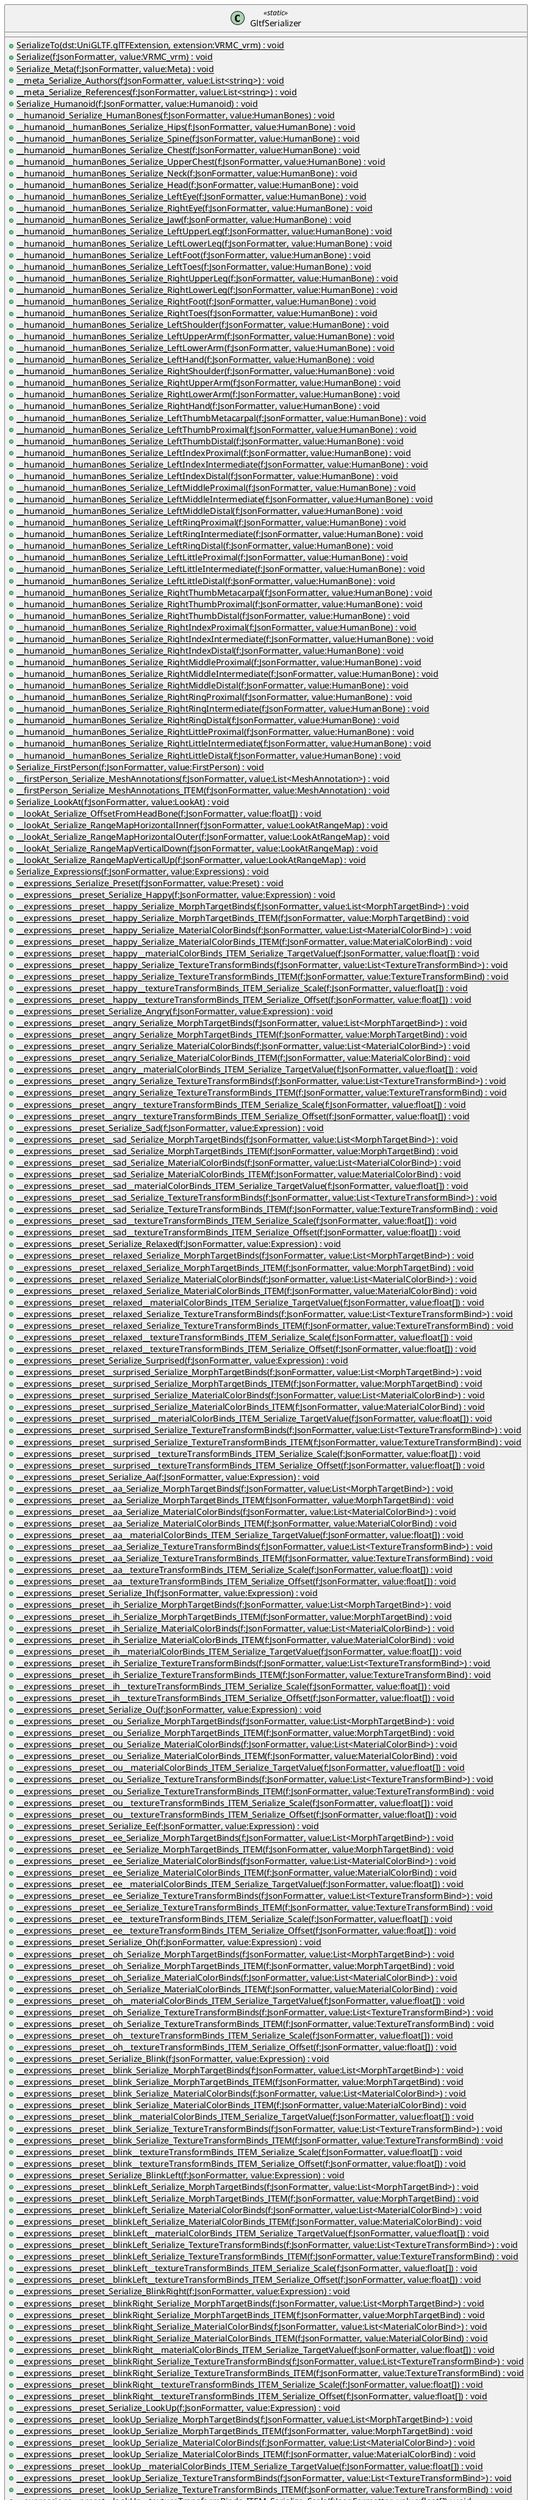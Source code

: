 @startuml
class GltfSerializer <<static>> {
    + {static} SerializeTo(dst:UniGLTF.glTFExtension, extension:VRMC_vrm) : void
    + {static} Serialize(f:JsonFormatter, value:VRMC_vrm) : void
    + {static} Serialize_Meta(f:JsonFormatter, value:Meta) : void
    + {static} __meta_Serialize_Authors(f:JsonFormatter, value:List<string>) : void
    + {static} __meta_Serialize_References(f:JsonFormatter, value:List<string>) : void
    + {static} Serialize_Humanoid(f:JsonFormatter, value:Humanoid) : void
    + {static} __humanoid_Serialize_HumanBones(f:JsonFormatter, value:HumanBones) : void
    + {static} __humanoid__humanBones_Serialize_Hips(f:JsonFormatter, value:HumanBone) : void
    + {static} __humanoid__humanBones_Serialize_Spine(f:JsonFormatter, value:HumanBone) : void
    + {static} __humanoid__humanBones_Serialize_Chest(f:JsonFormatter, value:HumanBone) : void
    + {static} __humanoid__humanBones_Serialize_UpperChest(f:JsonFormatter, value:HumanBone) : void
    + {static} __humanoid__humanBones_Serialize_Neck(f:JsonFormatter, value:HumanBone) : void
    + {static} __humanoid__humanBones_Serialize_Head(f:JsonFormatter, value:HumanBone) : void
    + {static} __humanoid__humanBones_Serialize_LeftEye(f:JsonFormatter, value:HumanBone) : void
    + {static} __humanoid__humanBones_Serialize_RightEye(f:JsonFormatter, value:HumanBone) : void
    + {static} __humanoid__humanBones_Serialize_Jaw(f:JsonFormatter, value:HumanBone) : void
    + {static} __humanoid__humanBones_Serialize_LeftUpperLeg(f:JsonFormatter, value:HumanBone) : void
    + {static} __humanoid__humanBones_Serialize_LeftLowerLeg(f:JsonFormatter, value:HumanBone) : void
    + {static} __humanoid__humanBones_Serialize_LeftFoot(f:JsonFormatter, value:HumanBone) : void
    + {static} __humanoid__humanBones_Serialize_LeftToes(f:JsonFormatter, value:HumanBone) : void
    + {static} __humanoid__humanBones_Serialize_RightUpperLeg(f:JsonFormatter, value:HumanBone) : void
    + {static} __humanoid__humanBones_Serialize_RightLowerLeg(f:JsonFormatter, value:HumanBone) : void
    + {static} __humanoid__humanBones_Serialize_RightFoot(f:JsonFormatter, value:HumanBone) : void
    + {static} __humanoid__humanBones_Serialize_RightToes(f:JsonFormatter, value:HumanBone) : void
    + {static} __humanoid__humanBones_Serialize_LeftShoulder(f:JsonFormatter, value:HumanBone) : void
    + {static} __humanoid__humanBones_Serialize_LeftUpperArm(f:JsonFormatter, value:HumanBone) : void
    + {static} __humanoid__humanBones_Serialize_LeftLowerArm(f:JsonFormatter, value:HumanBone) : void
    + {static} __humanoid__humanBones_Serialize_LeftHand(f:JsonFormatter, value:HumanBone) : void
    + {static} __humanoid__humanBones_Serialize_RightShoulder(f:JsonFormatter, value:HumanBone) : void
    + {static} __humanoid__humanBones_Serialize_RightUpperArm(f:JsonFormatter, value:HumanBone) : void
    + {static} __humanoid__humanBones_Serialize_RightLowerArm(f:JsonFormatter, value:HumanBone) : void
    + {static} __humanoid__humanBones_Serialize_RightHand(f:JsonFormatter, value:HumanBone) : void
    + {static} __humanoid__humanBones_Serialize_LeftThumbMetacarpal(f:JsonFormatter, value:HumanBone) : void
    + {static} __humanoid__humanBones_Serialize_LeftThumbProximal(f:JsonFormatter, value:HumanBone) : void
    + {static} __humanoid__humanBones_Serialize_LeftThumbDistal(f:JsonFormatter, value:HumanBone) : void
    + {static} __humanoid__humanBones_Serialize_LeftIndexProximal(f:JsonFormatter, value:HumanBone) : void
    + {static} __humanoid__humanBones_Serialize_LeftIndexIntermediate(f:JsonFormatter, value:HumanBone) : void
    + {static} __humanoid__humanBones_Serialize_LeftIndexDistal(f:JsonFormatter, value:HumanBone) : void
    + {static} __humanoid__humanBones_Serialize_LeftMiddleProximal(f:JsonFormatter, value:HumanBone) : void
    + {static} __humanoid__humanBones_Serialize_LeftMiddleIntermediate(f:JsonFormatter, value:HumanBone) : void
    + {static} __humanoid__humanBones_Serialize_LeftMiddleDistal(f:JsonFormatter, value:HumanBone) : void
    + {static} __humanoid__humanBones_Serialize_LeftRingProximal(f:JsonFormatter, value:HumanBone) : void
    + {static} __humanoid__humanBones_Serialize_LeftRingIntermediate(f:JsonFormatter, value:HumanBone) : void
    + {static} __humanoid__humanBones_Serialize_LeftRingDistal(f:JsonFormatter, value:HumanBone) : void
    + {static} __humanoid__humanBones_Serialize_LeftLittleProximal(f:JsonFormatter, value:HumanBone) : void
    + {static} __humanoid__humanBones_Serialize_LeftLittleIntermediate(f:JsonFormatter, value:HumanBone) : void
    + {static} __humanoid__humanBones_Serialize_LeftLittleDistal(f:JsonFormatter, value:HumanBone) : void
    + {static} __humanoid__humanBones_Serialize_RightThumbMetacarpal(f:JsonFormatter, value:HumanBone) : void
    + {static} __humanoid__humanBones_Serialize_RightThumbProximal(f:JsonFormatter, value:HumanBone) : void
    + {static} __humanoid__humanBones_Serialize_RightThumbDistal(f:JsonFormatter, value:HumanBone) : void
    + {static} __humanoid__humanBones_Serialize_RightIndexProximal(f:JsonFormatter, value:HumanBone) : void
    + {static} __humanoid__humanBones_Serialize_RightIndexIntermediate(f:JsonFormatter, value:HumanBone) : void
    + {static} __humanoid__humanBones_Serialize_RightIndexDistal(f:JsonFormatter, value:HumanBone) : void
    + {static} __humanoid__humanBones_Serialize_RightMiddleProximal(f:JsonFormatter, value:HumanBone) : void
    + {static} __humanoid__humanBones_Serialize_RightMiddleIntermediate(f:JsonFormatter, value:HumanBone) : void
    + {static} __humanoid__humanBones_Serialize_RightMiddleDistal(f:JsonFormatter, value:HumanBone) : void
    + {static} __humanoid__humanBones_Serialize_RightRingProximal(f:JsonFormatter, value:HumanBone) : void
    + {static} __humanoid__humanBones_Serialize_RightRingIntermediate(f:JsonFormatter, value:HumanBone) : void
    + {static} __humanoid__humanBones_Serialize_RightRingDistal(f:JsonFormatter, value:HumanBone) : void
    + {static} __humanoid__humanBones_Serialize_RightLittleProximal(f:JsonFormatter, value:HumanBone) : void
    + {static} __humanoid__humanBones_Serialize_RightLittleIntermediate(f:JsonFormatter, value:HumanBone) : void
    + {static} __humanoid__humanBones_Serialize_RightLittleDistal(f:JsonFormatter, value:HumanBone) : void
    + {static} Serialize_FirstPerson(f:JsonFormatter, value:FirstPerson) : void
    + {static} __firstPerson_Serialize_MeshAnnotations(f:JsonFormatter, value:List<MeshAnnotation>) : void
    + {static} __firstPerson_Serialize_MeshAnnotations_ITEM(f:JsonFormatter, value:MeshAnnotation) : void
    + {static} Serialize_LookAt(f:JsonFormatter, value:LookAt) : void
    + {static} __lookAt_Serialize_OffsetFromHeadBone(f:JsonFormatter, value:float[]) : void
    + {static} __lookAt_Serialize_RangeMapHorizontalInner(f:JsonFormatter, value:LookAtRangeMap) : void
    + {static} __lookAt_Serialize_RangeMapHorizontalOuter(f:JsonFormatter, value:LookAtRangeMap) : void
    + {static} __lookAt_Serialize_RangeMapVerticalDown(f:JsonFormatter, value:LookAtRangeMap) : void
    + {static} __lookAt_Serialize_RangeMapVerticalUp(f:JsonFormatter, value:LookAtRangeMap) : void
    + {static} Serialize_Expressions(f:JsonFormatter, value:Expressions) : void
    + {static} __expressions_Serialize_Preset(f:JsonFormatter, value:Preset) : void
    + {static} __expressions__preset_Serialize_Happy(f:JsonFormatter, value:Expression) : void
    + {static} __expressions__preset__happy_Serialize_MorphTargetBinds(f:JsonFormatter, value:List<MorphTargetBind>) : void
    + {static} __expressions__preset__happy_Serialize_MorphTargetBinds_ITEM(f:JsonFormatter, value:MorphTargetBind) : void
    + {static} __expressions__preset__happy_Serialize_MaterialColorBinds(f:JsonFormatter, value:List<MaterialColorBind>) : void
    + {static} __expressions__preset__happy_Serialize_MaterialColorBinds_ITEM(f:JsonFormatter, value:MaterialColorBind) : void
    + {static} __expressions__preset__happy__materialColorBinds_ITEM_Serialize_TargetValue(f:JsonFormatter, value:float[]) : void
    + {static} __expressions__preset__happy_Serialize_TextureTransformBinds(f:JsonFormatter, value:List<TextureTransformBind>) : void
    + {static} __expressions__preset__happy_Serialize_TextureTransformBinds_ITEM(f:JsonFormatter, value:TextureTransformBind) : void
    + {static} __expressions__preset__happy__textureTransformBinds_ITEM_Serialize_Scale(f:JsonFormatter, value:float[]) : void
    + {static} __expressions__preset__happy__textureTransformBinds_ITEM_Serialize_Offset(f:JsonFormatter, value:float[]) : void
    + {static} __expressions__preset_Serialize_Angry(f:JsonFormatter, value:Expression) : void
    + {static} __expressions__preset__angry_Serialize_MorphTargetBinds(f:JsonFormatter, value:List<MorphTargetBind>) : void
    + {static} __expressions__preset__angry_Serialize_MorphTargetBinds_ITEM(f:JsonFormatter, value:MorphTargetBind) : void
    + {static} __expressions__preset__angry_Serialize_MaterialColorBinds(f:JsonFormatter, value:List<MaterialColorBind>) : void
    + {static} __expressions__preset__angry_Serialize_MaterialColorBinds_ITEM(f:JsonFormatter, value:MaterialColorBind) : void
    + {static} __expressions__preset__angry__materialColorBinds_ITEM_Serialize_TargetValue(f:JsonFormatter, value:float[]) : void
    + {static} __expressions__preset__angry_Serialize_TextureTransformBinds(f:JsonFormatter, value:List<TextureTransformBind>) : void
    + {static} __expressions__preset__angry_Serialize_TextureTransformBinds_ITEM(f:JsonFormatter, value:TextureTransformBind) : void
    + {static} __expressions__preset__angry__textureTransformBinds_ITEM_Serialize_Scale(f:JsonFormatter, value:float[]) : void
    + {static} __expressions__preset__angry__textureTransformBinds_ITEM_Serialize_Offset(f:JsonFormatter, value:float[]) : void
    + {static} __expressions__preset_Serialize_Sad(f:JsonFormatter, value:Expression) : void
    + {static} __expressions__preset__sad_Serialize_MorphTargetBinds(f:JsonFormatter, value:List<MorphTargetBind>) : void
    + {static} __expressions__preset__sad_Serialize_MorphTargetBinds_ITEM(f:JsonFormatter, value:MorphTargetBind) : void
    + {static} __expressions__preset__sad_Serialize_MaterialColorBinds(f:JsonFormatter, value:List<MaterialColorBind>) : void
    + {static} __expressions__preset__sad_Serialize_MaterialColorBinds_ITEM(f:JsonFormatter, value:MaterialColorBind) : void
    + {static} __expressions__preset__sad__materialColorBinds_ITEM_Serialize_TargetValue(f:JsonFormatter, value:float[]) : void
    + {static} __expressions__preset__sad_Serialize_TextureTransformBinds(f:JsonFormatter, value:List<TextureTransformBind>) : void
    + {static} __expressions__preset__sad_Serialize_TextureTransformBinds_ITEM(f:JsonFormatter, value:TextureTransformBind) : void
    + {static} __expressions__preset__sad__textureTransformBinds_ITEM_Serialize_Scale(f:JsonFormatter, value:float[]) : void
    + {static} __expressions__preset__sad__textureTransformBinds_ITEM_Serialize_Offset(f:JsonFormatter, value:float[]) : void
    + {static} __expressions__preset_Serialize_Relaxed(f:JsonFormatter, value:Expression) : void
    + {static} __expressions__preset__relaxed_Serialize_MorphTargetBinds(f:JsonFormatter, value:List<MorphTargetBind>) : void
    + {static} __expressions__preset__relaxed_Serialize_MorphTargetBinds_ITEM(f:JsonFormatter, value:MorphTargetBind) : void
    + {static} __expressions__preset__relaxed_Serialize_MaterialColorBinds(f:JsonFormatter, value:List<MaterialColorBind>) : void
    + {static} __expressions__preset__relaxed_Serialize_MaterialColorBinds_ITEM(f:JsonFormatter, value:MaterialColorBind) : void
    + {static} __expressions__preset__relaxed__materialColorBinds_ITEM_Serialize_TargetValue(f:JsonFormatter, value:float[]) : void
    + {static} __expressions__preset__relaxed_Serialize_TextureTransformBinds(f:JsonFormatter, value:List<TextureTransformBind>) : void
    + {static} __expressions__preset__relaxed_Serialize_TextureTransformBinds_ITEM(f:JsonFormatter, value:TextureTransformBind) : void
    + {static} __expressions__preset__relaxed__textureTransformBinds_ITEM_Serialize_Scale(f:JsonFormatter, value:float[]) : void
    + {static} __expressions__preset__relaxed__textureTransformBinds_ITEM_Serialize_Offset(f:JsonFormatter, value:float[]) : void
    + {static} __expressions__preset_Serialize_Surprised(f:JsonFormatter, value:Expression) : void
    + {static} __expressions__preset__surprised_Serialize_MorphTargetBinds(f:JsonFormatter, value:List<MorphTargetBind>) : void
    + {static} __expressions__preset__surprised_Serialize_MorphTargetBinds_ITEM(f:JsonFormatter, value:MorphTargetBind) : void
    + {static} __expressions__preset__surprised_Serialize_MaterialColorBinds(f:JsonFormatter, value:List<MaterialColorBind>) : void
    + {static} __expressions__preset__surprised_Serialize_MaterialColorBinds_ITEM(f:JsonFormatter, value:MaterialColorBind) : void
    + {static} __expressions__preset__surprised__materialColorBinds_ITEM_Serialize_TargetValue(f:JsonFormatter, value:float[]) : void
    + {static} __expressions__preset__surprised_Serialize_TextureTransformBinds(f:JsonFormatter, value:List<TextureTransformBind>) : void
    + {static} __expressions__preset__surprised_Serialize_TextureTransformBinds_ITEM(f:JsonFormatter, value:TextureTransformBind) : void
    + {static} __expressions__preset__surprised__textureTransformBinds_ITEM_Serialize_Scale(f:JsonFormatter, value:float[]) : void
    + {static} __expressions__preset__surprised__textureTransformBinds_ITEM_Serialize_Offset(f:JsonFormatter, value:float[]) : void
    + {static} __expressions__preset_Serialize_Aa(f:JsonFormatter, value:Expression) : void
    + {static} __expressions__preset__aa_Serialize_MorphTargetBinds(f:JsonFormatter, value:List<MorphTargetBind>) : void
    + {static} __expressions__preset__aa_Serialize_MorphTargetBinds_ITEM(f:JsonFormatter, value:MorphTargetBind) : void
    + {static} __expressions__preset__aa_Serialize_MaterialColorBinds(f:JsonFormatter, value:List<MaterialColorBind>) : void
    + {static} __expressions__preset__aa_Serialize_MaterialColorBinds_ITEM(f:JsonFormatter, value:MaterialColorBind) : void
    + {static} __expressions__preset__aa__materialColorBinds_ITEM_Serialize_TargetValue(f:JsonFormatter, value:float[]) : void
    + {static} __expressions__preset__aa_Serialize_TextureTransformBinds(f:JsonFormatter, value:List<TextureTransformBind>) : void
    + {static} __expressions__preset__aa_Serialize_TextureTransformBinds_ITEM(f:JsonFormatter, value:TextureTransformBind) : void
    + {static} __expressions__preset__aa__textureTransformBinds_ITEM_Serialize_Scale(f:JsonFormatter, value:float[]) : void
    + {static} __expressions__preset__aa__textureTransformBinds_ITEM_Serialize_Offset(f:JsonFormatter, value:float[]) : void
    + {static} __expressions__preset_Serialize_Ih(f:JsonFormatter, value:Expression) : void
    + {static} __expressions__preset__ih_Serialize_MorphTargetBinds(f:JsonFormatter, value:List<MorphTargetBind>) : void
    + {static} __expressions__preset__ih_Serialize_MorphTargetBinds_ITEM(f:JsonFormatter, value:MorphTargetBind) : void
    + {static} __expressions__preset__ih_Serialize_MaterialColorBinds(f:JsonFormatter, value:List<MaterialColorBind>) : void
    + {static} __expressions__preset__ih_Serialize_MaterialColorBinds_ITEM(f:JsonFormatter, value:MaterialColorBind) : void
    + {static} __expressions__preset__ih__materialColorBinds_ITEM_Serialize_TargetValue(f:JsonFormatter, value:float[]) : void
    + {static} __expressions__preset__ih_Serialize_TextureTransformBinds(f:JsonFormatter, value:List<TextureTransformBind>) : void
    + {static} __expressions__preset__ih_Serialize_TextureTransformBinds_ITEM(f:JsonFormatter, value:TextureTransformBind) : void
    + {static} __expressions__preset__ih__textureTransformBinds_ITEM_Serialize_Scale(f:JsonFormatter, value:float[]) : void
    + {static} __expressions__preset__ih__textureTransformBinds_ITEM_Serialize_Offset(f:JsonFormatter, value:float[]) : void
    + {static} __expressions__preset_Serialize_Ou(f:JsonFormatter, value:Expression) : void
    + {static} __expressions__preset__ou_Serialize_MorphTargetBinds(f:JsonFormatter, value:List<MorphTargetBind>) : void
    + {static} __expressions__preset__ou_Serialize_MorphTargetBinds_ITEM(f:JsonFormatter, value:MorphTargetBind) : void
    + {static} __expressions__preset__ou_Serialize_MaterialColorBinds(f:JsonFormatter, value:List<MaterialColorBind>) : void
    + {static} __expressions__preset__ou_Serialize_MaterialColorBinds_ITEM(f:JsonFormatter, value:MaterialColorBind) : void
    + {static} __expressions__preset__ou__materialColorBinds_ITEM_Serialize_TargetValue(f:JsonFormatter, value:float[]) : void
    + {static} __expressions__preset__ou_Serialize_TextureTransformBinds(f:JsonFormatter, value:List<TextureTransformBind>) : void
    + {static} __expressions__preset__ou_Serialize_TextureTransformBinds_ITEM(f:JsonFormatter, value:TextureTransformBind) : void
    + {static} __expressions__preset__ou__textureTransformBinds_ITEM_Serialize_Scale(f:JsonFormatter, value:float[]) : void
    + {static} __expressions__preset__ou__textureTransformBinds_ITEM_Serialize_Offset(f:JsonFormatter, value:float[]) : void
    + {static} __expressions__preset_Serialize_Ee(f:JsonFormatter, value:Expression) : void
    + {static} __expressions__preset__ee_Serialize_MorphTargetBinds(f:JsonFormatter, value:List<MorphTargetBind>) : void
    + {static} __expressions__preset__ee_Serialize_MorphTargetBinds_ITEM(f:JsonFormatter, value:MorphTargetBind) : void
    + {static} __expressions__preset__ee_Serialize_MaterialColorBinds(f:JsonFormatter, value:List<MaterialColorBind>) : void
    + {static} __expressions__preset__ee_Serialize_MaterialColorBinds_ITEM(f:JsonFormatter, value:MaterialColorBind) : void
    + {static} __expressions__preset__ee__materialColorBinds_ITEM_Serialize_TargetValue(f:JsonFormatter, value:float[]) : void
    + {static} __expressions__preset__ee_Serialize_TextureTransformBinds(f:JsonFormatter, value:List<TextureTransformBind>) : void
    + {static} __expressions__preset__ee_Serialize_TextureTransformBinds_ITEM(f:JsonFormatter, value:TextureTransformBind) : void
    + {static} __expressions__preset__ee__textureTransformBinds_ITEM_Serialize_Scale(f:JsonFormatter, value:float[]) : void
    + {static} __expressions__preset__ee__textureTransformBinds_ITEM_Serialize_Offset(f:JsonFormatter, value:float[]) : void
    + {static} __expressions__preset_Serialize_Oh(f:JsonFormatter, value:Expression) : void
    + {static} __expressions__preset__oh_Serialize_MorphTargetBinds(f:JsonFormatter, value:List<MorphTargetBind>) : void
    + {static} __expressions__preset__oh_Serialize_MorphTargetBinds_ITEM(f:JsonFormatter, value:MorphTargetBind) : void
    + {static} __expressions__preset__oh_Serialize_MaterialColorBinds(f:JsonFormatter, value:List<MaterialColorBind>) : void
    + {static} __expressions__preset__oh_Serialize_MaterialColorBinds_ITEM(f:JsonFormatter, value:MaterialColorBind) : void
    + {static} __expressions__preset__oh__materialColorBinds_ITEM_Serialize_TargetValue(f:JsonFormatter, value:float[]) : void
    + {static} __expressions__preset__oh_Serialize_TextureTransformBinds(f:JsonFormatter, value:List<TextureTransformBind>) : void
    + {static} __expressions__preset__oh_Serialize_TextureTransformBinds_ITEM(f:JsonFormatter, value:TextureTransformBind) : void
    + {static} __expressions__preset__oh__textureTransformBinds_ITEM_Serialize_Scale(f:JsonFormatter, value:float[]) : void
    + {static} __expressions__preset__oh__textureTransformBinds_ITEM_Serialize_Offset(f:JsonFormatter, value:float[]) : void
    + {static} __expressions__preset_Serialize_Blink(f:JsonFormatter, value:Expression) : void
    + {static} __expressions__preset__blink_Serialize_MorphTargetBinds(f:JsonFormatter, value:List<MorphTargetBind>) : void
    + {static} __expressions__preset__blink_Serialize_MorphTargetBinds_ITEM(f:JsonFormatter, value:MorphTargetBind) : void
    + {static} __expressions__preset__blink_Serialize_MaterialColorBinds(f:JsonFormatter, value:List<MaterialColorBind>) : void
    + {static} __expressions__preset__blink_Serialize_MaterialColorBinds_ITEM(f:JsonFormatter, value:MaterialColorBind) : void
    + {static} __expressions__preset__blink__materialColorBinds_ITEM_Serialize_TargetValue(f:JsonFormatter, value:float[]) : void
    + {static} __expressions__preset__blink_Serialize_TextureTransformBinds(f:JsonFormatter, value:List<TextureTransformBind>) : void
    + {static} __expressions__preset__blink_Serialize_TextureTransformBinds_ITEM(f:JsonFormatter, value:TextureTransformBind) : void
    + {static} __expressions__preset__blink__textureTransformBinds_ITEM_Serialize_Scale(f:JsonFormatter, value:float[]) : void
    + {static} __expressions__preset__blink__textureTransformBinds_ITEM_Serialize_Offset(f:JsonFormatter, value:float[]) : void
    + {static} __expressions__preset_Serialize_BlinkLeft(f:JsonFormatter, value:Expression) : void
    + {static} __expressions__preset__blinkLeft_Serialize_MorphTargetBinds(f:JsonFormatter, value:List<MorphTargetBind>) : void
    + {static} __expressions__preset__blinkLeft_Serialize_MorphTargetBinds_ITEM(f:JsonFormatter, value:MorphTargetBind) : void
    + {static} __expressions__preset__blinkLeft_Serialize_MaterialColorBinds(f:JsonFormatter, value:List<MaterialColorBind>) : void
    + {static} __expressions__preset__blinkLeft_Serialize_MaterialColorBinds_ITEM(f:JsonFormatter, value:MaterialColorBind) : void
    + {static} __expressions__preset__blinkLeft__materialColorBinds_ITEM_Serialize_TargetValue(f:JsonFormatter, value:float[]) : void
    + {static} __expressions__preset__blinkLeft_Serialize_TextureTransformBinds(f:JsonFormatter, value:List<TextureTransformBind>) : void
    + {static} __expressions__preset__blinkLeft_Serialize_TextureTransformBinds_ITEM(f:JsonFormatter, value:TextureTransformBind) : void
    + {static} __expressions__preset__blinkLeft__textureTransformBinds_ITEM_Serialize_Scale(f:JsonFormatter, value:float[]) : void
    + {static} __expressions__preset__blinkLeft__textureTransformBinds_ITEM_Serialize_Offset(f:JsonFormatter, value:float[]) : void
    + {static} __expressions__preset_Serialize_BlinkRight(f:JsonFormatter, value:Expression) : void
    + {static} __expressions__preset__blinkRight_Serialize_MorphTargetBinds(f:JsonFormatter, value:List<MorphTargetBind>) : void
    + {static} __expressions__preset__blinkRight_Serialize_MorphTargetBinds_ITEM(f:JsonFormatter, value:MorphTargetBind) : void
    + {static} __expressions__preset__blinkRight_Serialize_MaterialColorBinds(f:JsonFormatter, value:List<MaterialColorBind>) : void
    + {static} __expressions__preset__blinkRight_Serialize_MaterialColorBinds_ITEM(f:JsonFormatter, value:MaterialColorBind) : void
    + {static} __expressions__preset__blinkRight__materialColorBinds_ITEM_Serialize_TargetValue(f:JsonFormatter, value:float[]) : void
    + {static} __expressions__preset__blinkRight_Serialize_TextureTransformBinds(f:JsonFormatter, value:List<TextureTransformBind>) : void
    + {static} __expressions__preset__blinkRight_Serialize_TextureTransformBinds_ITEM(f:JsonFormatter, value:TextureTransformBind) : void
    + {static} __expressions__preset__blinkRight__textureTransformBinds_ITEM_Serialize_Scale(f:JsonFormatter, value:float[]) : void
    + {static} __expressions__preset__blinkRight__textureTransformBinds_ITEM_Serialize_Offset(f:JsonFormatter, value:float[]) : void
    + {static} __expressions__preset_Serialize_LookUp(f:JsonFormatter, value:Expression) : void
    + {static} __expressions__preset__lookUp_Serialize_MorphTargetBinds(f:JsonFormatter, value:List<MorphTargetBind>) : void
    + {static} __expressions__preset__lookUp_Serialize_MorphTargetBinds_ITEM(f:JsonFormatter, value:MorphTargetBind) : void
    + {static} __expressions__preset__lookUp_Serialize_MaterialColorBinds(f:JsonFormatter, value:List<MaterialColorBind>) : void
    + {static} __expressions__preset__lookUp_Serialize_MaterialColorBinds_ITEM(f:JsonFormatter, value:MaterialColorBind) : void
    + {static} __expressions__preset__lookUp__materialColorBinds_ITEM_Serialize_TargetValue(f:JsonFormatter, value:float[]) : void
    + {static} __expressions__preset__lookUp_Serialize_TextureTransformBinds(f:JsonFormatter, value:List<TextureTransformBind>) : void
    + {static} __expressions__preset__lookUp_Serialize_TextureTransformBinds_ITEM(f:JsonFormatter, value:TextureTransformBind) : void
    + {static} __expressions__preset__lookUp__textureTransformBinds_ITEM_Serialize_Scale(f:JsonFormatter, value:float[]) : void
    + {static} __expressions__preset__lookUp__textureTransformBinds_ITEM_Serialize_Offset(f:JsonFormatter, value:float[]) : void
    + {static} __expressions__preset_Serialize_LookDown(f:JsonFormatter, value:Expression) : void
    + {static} __expressions__preset__lookDown_Serialize_MorphTargetBinds(f:JsonFormatter, value:List<MorphTargetBind>) : void
    + {static} __expressions__preset__lookDown_Serialize_MorphTargetBinds_ITEM(f:JsonFormatter, value:MorphTargetBind) : void
    + {static} __expressions__preset__lookDown_Serialize_MaterialColorBinds(f:JsonFormatter, value:List<MaterialColorBind>) : void
    + {static} __expressions__preset__lookDown_Serialize_MaterialColorBinds_ITEM(f:JsonFormatter, value:MaterialColorBind) : void
    + {static} __expressions__preset__lookDown__materialColorBinds_ITEM_Serialize_TargetValue(f:JsonFormatter, value:float[]) : void
    + {static} __expressions__preset__lookDown_Serialize_TextureTransformBinds(f:JsonFormatter, value:List<TextureTransformBind>) : void
    + {static} __expressions__preset__lookDown_Serialize_TextureTransformBinds_ITEM(f:JsonFormatter, value:TextureTransformBind) : void
    + {static} __expressions__preset__lookDown__textureTransformBinds_ITEM_Serialize_Scale(f:JsonFormatter, value:float[]) : void
    + {static} __expressions__preset__lookDown__textureTransformBinds_ITEM_Serialize_Offset(f:JsonFormatter, value:float[]) : void
    + {static} __expressions__preset_Serialize_LookLeft(f:JsonFormatter, value:Expression) : void
    + {static} __expressions__preset__lookLeft_Serialize_MorphTargetBinds(f:JsonFormatter, value:List<MorphTargetBind>) : void
    + {static} __expressions__preset__lookLeft_Serialize_MorphTargetBinds_ITEM(f:JsonFormatter, value:MorphTargetBind) : void
    + {static} __expressions__preset__lookLeft_Serialize_MaterialColorBinds(f:JsonFormatter, value:List<MaterialColorBind>) : void
    + {static} __expressions__preset__lookLeft_Serialize_MaterialColorBinds_ITEM(f:JsonFormatter, value:MaterialColorBind) : void
    + {static} __expressions__preset__lookLeft__materialColorBinds_ITEM_Serialize_TargetValue(f:JsonFormatter, value:float[]) : void
    + {static} __expressions__preset__lookLeft_Serialize_TextureTransformBinds(f:JsonFormatter, value:List<TextureTransformBind>) : void
    + {static} __expressions__preset__lookLeft_Serialize_TextureTransformBinds_ITEM(f:JsonFormatter, value:TextureTransformBind) : void
    + {static} __expressions__preset__lookLeft__textureTransformBinds_ITEM_Serialize_Scale(f:JsonFormatter, value:float[]) : void
    + {static} __expressions__preset__lookLeft__textureTransformBinds_ITEM_Serialize_Offset(f:JsonFormatter, value:float[]) : void
    + {static} __expressions__preset_Serialize_LookRight(f:JsonFormatter, value:Expression) : void
    + {static} __expressions__preset__lookRight_Serialize_MorphTargetBinds(f:JsonFormatter, value:List<MorphTargetBind>) : void
    + {static} __expressions__preset__lookRight_Serialize_MorphTargetBinds_ITEM(f:JsonFormatter, value:MorphTargetBind) : void
    + {static} __expressions__preset__lookRight_Serialize_MaterialColorBinds(f:JsonFormatter, value:List<MaterialColorBind>) : void
    + {static} __expressions__preset__lookRight_Serialize_MaterialColorBinds_ITEM(f:JsonFormatter, value:MaterialColorBind) : void
    + {static} __expressions__preset__lookRight__materialColorBinds_ITEM_Serialize_TargetValue(f:JsonFormatter, value:float[]) : void
    + {static} __expressions__preset__lookRight_Serialize_TextureTransformBinds(f:JsonFormatter, value:List<TextureTransformBind>) : void
    + {static} __expressions__preset__lookRight_Serialize_TextureTransformBinds_ITEM(f:JsonFormatter, value:TextureTransformBind) : void
    + {static} __expressions__preset__lookRight__textureTransformBinds_ITEM_Serialize_Scale(f:JsonFormatter, value:float[]) : void
    + {static} __expressions__preset__lookRight__textureTransformBinds_ITEM_Serialize_Offset(f:JsonFormatter, value:float[]) : void
    + {static} __expressions__preset_Serialize_Neutral(f:JsonFormatter, value:Expression) : void
    + {static} __expressions__preset__neutral_Serialize_MorphTargetBinds(f:JsonFormatter, value:List<MorphTargetBind>) : void
    + {static} __expressions__preset__neutral_Serialize_MorphTargetBinds_ITEM(f:JsonFormatter, value:MorphTargetBind) : void
    + {static} __expressions__preset__neutral_Serialize_MaterialColorBinds(f:JsonFormatter, value:List<MaterialColorBind>) : void
    + {static} __expressions__preset__neutral_Serialize_MaterialColorBinds_ITEM(f:JsonFormatter, value:MaterialColorBind) : void
    + {static} __expressions__preset__neutral__materialColorBinds_ITEM_Serialize_TargetValue(f:JsonFormatter, value:float[]) : void
    + {static} __expressions__preset__neutral_Serialize_TextureTransformBinds(f:JsonFormatter, value:List<TextureTransformBind>) : void
    + {static} __expressions__preset__neutral_Serialize_TextureTransformBinds_ITEM(f:JsonFormatter, value:TextureTransformBind) : void
    + {static} __expressions__preset__neutral__textureTransformBinds_ITEM_Serialize_Scale(f:JsonFormatter, value:float[]) : void
    + {static} __expressions__preset__neutral__textureTransformBinds_ITEM_Serialize_Offset(f:JsonFormatter, value:float[]) : void
    + {static} __expressions_Serialize_Custom(f:JsonFormatter, value:Dictionary<string, Expression>) : void
    + {static} __expressions_Serialize_Custom_ITEM(f:JsonFormatter, value:Expression) : void
    + {static} __expressions__custom_PROP_Serialize_MorphTargetBinds(f:JsonFormatter, value:List<MorphTargetBind>) : void
    + {static} __expressions__custom_PROP_Serialize_MorphTargetBinds_ITEM(f:JsonFormatter, value:MorphTargetBind) : void
    + {static} __expressions__custom_PROP_Serialize_MaterialColorBinds(f:JsonFormatter, value:List<MaterialColorBind>) : void
    + {static} __expressions__custom_PROP_Serialize_MaterialColorBinds_ITEM(f:JsonFormatter, value:MaterialColorBind) : void
    + {static} __expressions__custom_PROP__materialColorBinds_ITEM_Serialize_TargetValue(f:JsonFormatter, value:float[]) : void
    + {static} __expressions__custom_PROP_Serialize_TextureTransformBinds(f:JsonFormatter, value:List<TextureTransformBind>) : void
    + {static} __expressions__custom_PROP_Serialize_TextureTransformBinds_ITEM(f:JsonFormatter, value:TextureTransformBind) : void
    + {static} __expressions__custom_PROP__textureTransformBinds_ITEM_Serialize_Scale(f:JsonFormatter, value:float[]) : void
    + {static} __expressions__custom_PROP__textureTransformBinds_ITEM_Serialize_Offset(f:JsonFormatter, value:float[]) : void
}
@enduml
